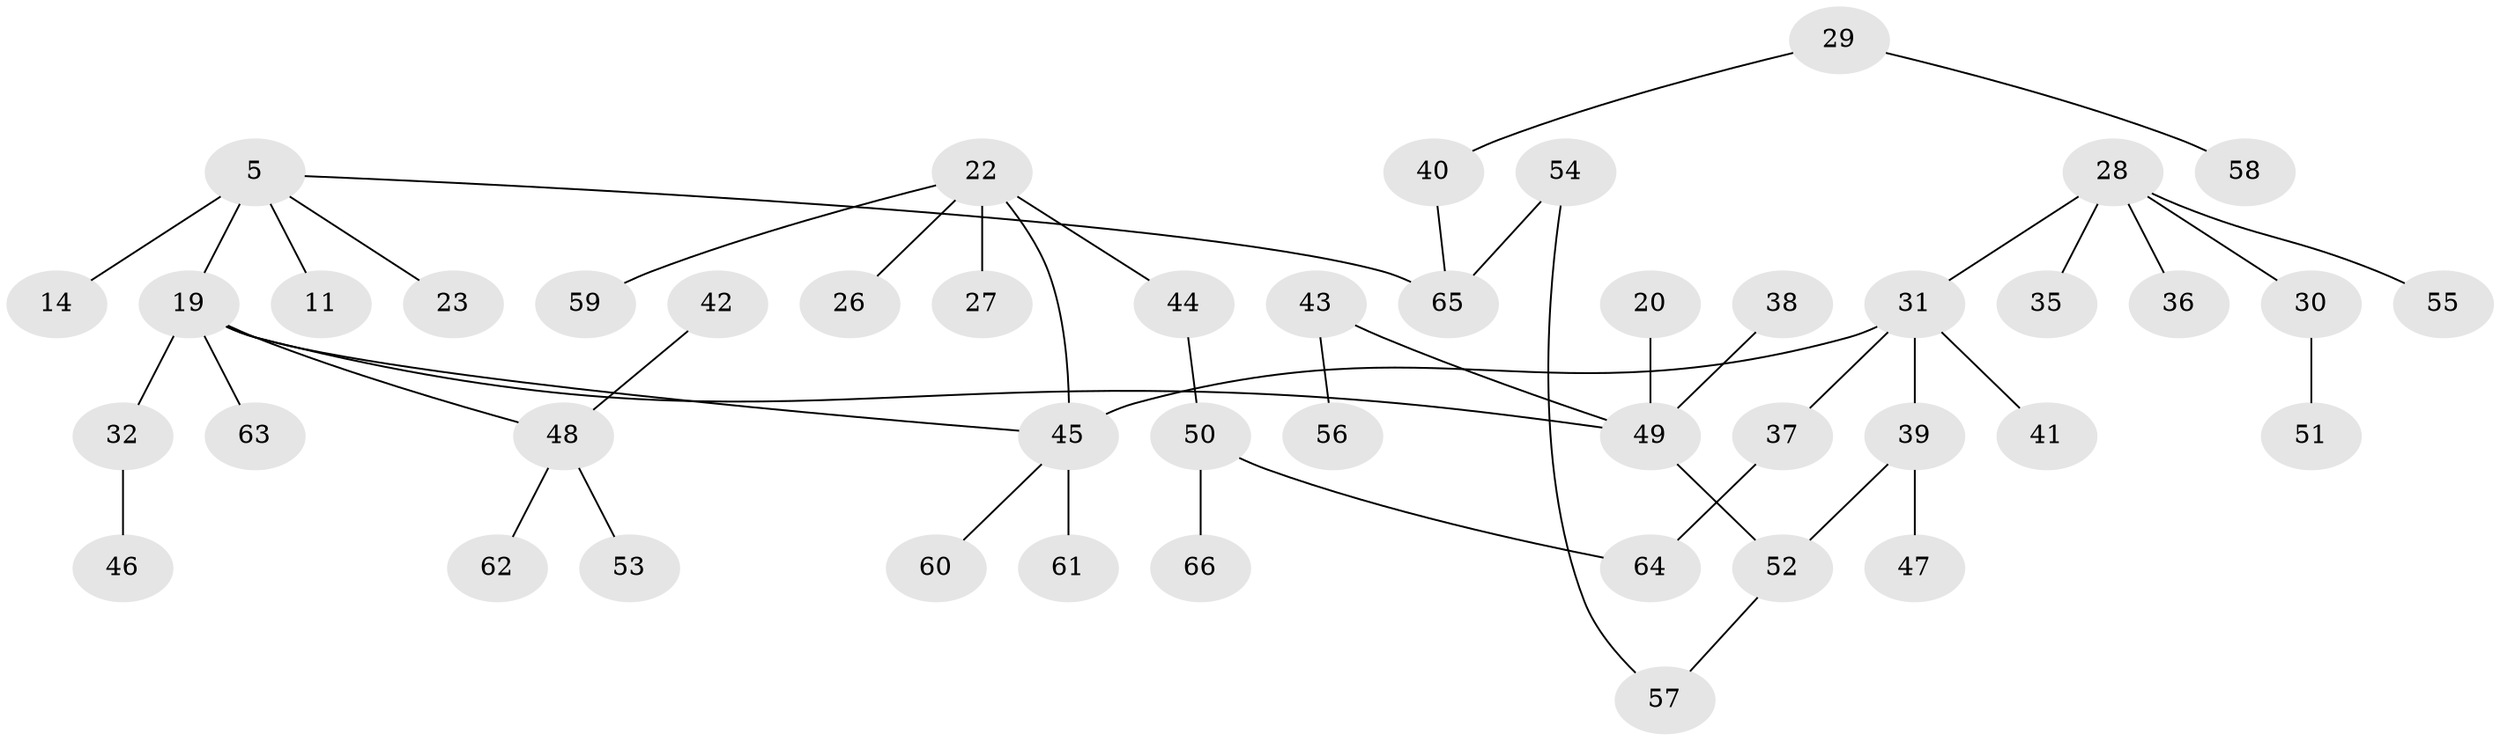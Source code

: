 // original degree distribution, {3: 0.19696969696969696, 4: 0.07575757575757576, 5: 0.015151515151515152, 6: 0.030303030303030304, 2: 0.25757575757575757, 1: 0.42424242424242425}
// Generated by graph-tools (version 1.1) at 2025/44/03/04/25 21:44:54]
// undirected, 46 vertices, 48 edges
graph export_dot {
graph [start="1"]
  node [color=gray90,style=filled];
  5;
  11;
  14;
  19 [super="+4"];
  20;
  22 [super="+6"];
  23;
  26;
  27;
  28 [super="+25"];
  29;
  30;
  31 [super="+15+13"];
  32;
  35;
  36;
  37;
  38;
  39;
  40 [super="+21"];
  41;
  42;
  43;
  44;
  45 [super="+8"];
  46;
  47;
  48 [super="+24+33"];
  49 [super="+16"];
  50;
  51;
  52;
  53;
  54;
  55;
  56;
  57;
  58;
  59;
  60;
  61;
  62;
  63;
  64;
  65 [super="+12+18+34"];
  66;
  5 -- 11;
  5 -- 14;
  5 -- 23;
  5 -- 19 [weight=2];
  5 -- 65;
  19 -- 63;
  19 -- 32;
  19 -- 45;
  19 -- 49;
  19 -- 48;
  20 -- 49;
  22 -- 44;
  22 -- 59;
  22 -- 27;
  22 -- 26;
  22 -- 45;
  28 -- 30;
  28 -- 35;
  28 -- 55;
  28 -- 36;
  28 -- 31;
  29 -- 58;
  29 -- 40;
  30 -- 51;
  31 -- 39;
  31 -- 45;
  31 -- 37;
  31 -- 41;
  32 -- 46;
  37 -- 64;
  38 -- 49;
  39 -- 47;
  39 -- 52;
  40 -- 65;
  42 -- 48;
  43 -- 56;
  43 -- 49;
  44 -- 50;
  45 -- 61;
  45 -- 60;
  48 -- 53;
  48 -- 62;
  49 -- 52;
  50 -- 64;
  50 -- 66;
  52 -- 57;
  54 -- 57;
  54 -- 65;
}
